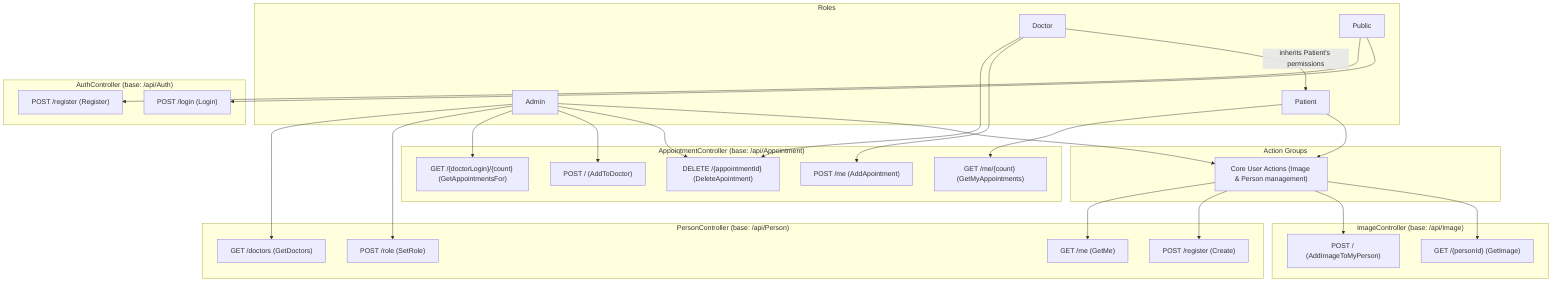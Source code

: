 graph TD
    subgraph "Roles"
        Admin
        Doctor
        Patient
        Public
    end

    subgraph "Action Groups"
        CoreUserActions["Core User Actions (Image & Person management)"]
    end

    %% Role Inheritance/Grouping
    Doctor -- "inherits Patient's permissions" --> Patient

    subgraph "AppointmentController (base: /api/Appointment)"
        AppCtrl_AddToDoctor["POST / (AddToDoctor)"]
        AppCtrl_GetMyAppointments["GET /me/{count} (GetMyAppointments)"]
        AppCtrl_GetAppointmentsFor["GET /{doctorLogin}/{count} (GetAppointmentsFor)"]
        AppCtrl_AddApointment["POST /me (AddApointment)"]
        AppCtrl_DeleteApointment["DELETE /{appointmentId} (DeleteApointment)"]
    end

    subgraph "AuthController (base: /api/Auth)"
        AuthCtrl_Login["POST /login (Login)"]
        AuthCtrl_Register["POST /register (Register)"]
    end

    subgraph "ImageController (base: /api/Image)"
        ImageCtrl_GetImage["GET /{personId} (GetImage)"]
        ImageCtrl_AddImageToMyPerson["POST / (AddImageToMyPerson)"]
    end

    subgraph "PersonController (base: /api/Person)"
        PersonCtrl_Create["POST /register (Create)"]
        PersonCtrl_GetMe["GET /me (GetMe)"]
        PersonCtrl_SetRole["POST /role (SetRole)"]
        PersonCtrl_GetDoctors["GET /doctors (GetDoctors)"]
    end

    %% Define what's in CoreUserActions
    CoreUserActions --> ImageCtrl_GetImage
    CoreUserActions --> ImageCtrl_AddImageToMyPerson
    CoreUserActions --> PersonCtrl_Create
    CoreUserActions --> PersonCtrl_GetMe

    %% Public actions (available to anyone)
    Public --> AuthCtrl_Login
    Public --> AuthCtrl_Register

    %% Patient actions
    Patient --> CoreUserActions
    Patient --> AppCtrl_GetMyAppointments

    %% Doctor actions:
    %% Doctor inherits Patient's permissions (CoreUserActions + AppCtrl_GetMyAppointments)
    %% via "Doctor -- "inherits Patient's permissions" --> Patient"
    %% Additional Doctor-specific permissions:
    Doctor --> AppCtrl_AddApointment
    Doctor --> AppCtrl_DeleteApointment

    %% Admin actions
    Admin --> CoreUserActions
    Admin --> AppCtrl_DeleteApointment
    Admin --> AppCtrl_AddToDoctor
    Admin --> AppCtrl_GetAppointmentsFor
    Admin --> PersonCtrl_SetRole
    Admin --> PersonCtrl_GetDoctors